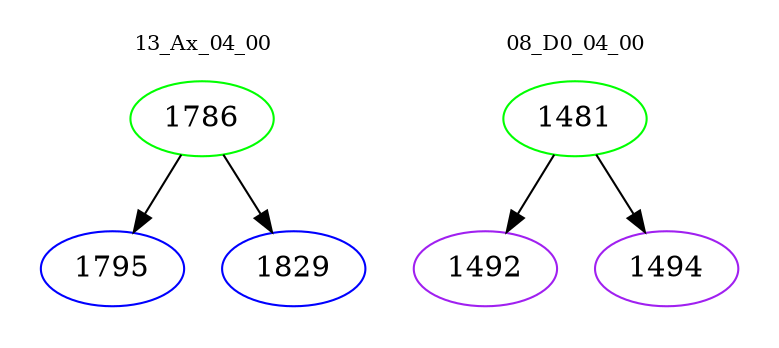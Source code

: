 digraph{
subgraph cluster_0 {
color = white
label = "13_Ax_04_00";
fontsize=10;
T0_1786 [label="1786", color="green"]
T0_1786 -> T0_1795 [color="black"]
T0_1795 [label="1795", color="blue"]
T0_1786 -> T0_1829 [color="black"]
T0_1829 [label="1829", color="blue"]
}
subgraph cluster_1 {
color = white
label = "08_D0_04_00";
fontsize=10;
T1_1481 [label="1481", color="green"]
T1_1481 -> T1_1492 [color="black"]
T1_1492 [label="1492", color="purple"]
T1_1481 -> T1_1494 [color="black"]
T1_1494 [label="1494", color="purple"]
}
}
